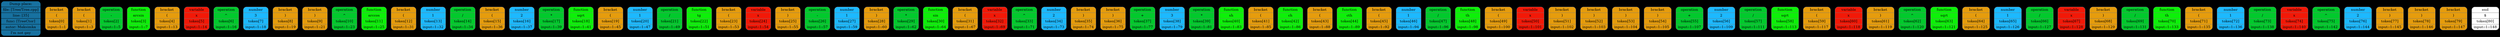 digraph G{
rankdir=TB
graph [bgcolor="#000000"];
size = "100 5"
place[shape=Mrecord, style=filled, fillcolor="#1771a0", pos="0,1!",label = " { Dump place: | file: [Tree/Tree.cpp] | line: [35] | func: [TreeCtor] | autor: Maksimka | I'm not gay } "color = "#000000"];
token0[shape=Mrecord, style=filled, fillcolor="#e69c0c",label = " { bracket | ( |  token[0] |  input::1::1 } ", color = "#777777"];
token1[shape=Mrecord, style=filled, fillcolor="#e69c0c",label = " { bracket | ( |  token[1] |  input::1::3 } ", color = "#777777"];
token2[shape=Mrecord, style=filled, fillcolor="#00ca2c",label = " { operation | - |  token[2] |  input::1::5 } ", color = "#777777"];
token3[shape=Mrecord, style=filled, fillcolor="#0cf108",label = " { function | arcsin |  token[3] |  input::1::7 } ", color = "#777777"];
token4[shape=Mrecord, style=filled, fillcolor="#e69c0c",label = " { bracket | ( |  token[4] |  input::1::13 } ", color = "#777777"];
token5[shape=Mrecord, style=filled, fillcolor="#f31807",label = " { variable | x |  token[5] |  input::1::14 } ", color = "#777777"];
token6[shape=Mrecord, style=filled, fillcolor="#00ca2c",label = " { operation | ^ |  token[6] |  input::1::16 } ", color = "#777777"];
token7[shape=Mrecord, style=filled, fillcolor="#1cb9ff",label = " { number | 3 |  token[7] |  input::1::18 } ", color = "#777777"];
token8[shape=Mrecord, style=filled, fillcolor="#e69c0c",label = " { bracket | ) |  token[8] |  input::1::19 } ", color = "#777777"];
token9[shape=Mrecord, style=filled, fillcolor="#e69c0c",label = " { bracket | ) |  token[9] |  input::1::21 } ", color = "#777777"];
token10[shape=Mrecord, style=filled, fillcolor="#00ca2c",label = " { operation | ^ |  token[10] |  input::1::23 } ", color = "#777777"];
token11[shape=Mrecord, style=filled, fillcolor="#0cf108",label = " { function | arccos |  token[11] |  input::1::25 } ", color = "#777777"];
token12[shape=Mrecord, style=filled, fillcolor="#e69c0c",label = " { bracket | ( |  token[12] |  input::1::31 } ", color = "#777777"];
token13[shape=Mrecord, style=filled, fillcolor="#1cb9ff",label = " { number | 1 |  token[13] |  input::1::32 } ", color = "#777777"];
token14[shape=Mrecord, style=filled, fillcolor="#00ca2c",label = " { operation | / |  token[14] |  input::1::34 } ", color = "#777777"];
token15[shape=Mrecord, style=filled, fillcolor="#e69c0c",label = " { bracket | ( |  token[15] |  input::1::36 } ", color = "#777777"];
token16[shape=Mrecord, style=filled, fillcolor="#1cb9ff",label = " { number | 2 |  token[16] |  input::1::37 } ", color = "#777777"];
token17[shape=Mrecord, style=filled, fillcolor="#00ca2c",label = " { operation | * |  token[17] |  input::1::39 } ", color = "#777777"];
token18[shape=Mrecord, style=filled, fillcolor="#0cf108",label = " { function | sqrt |  token[18] |  input::1::41 } ", color = "#777777"];
token19[shape=Mrecord, style=filled, fillcolor="#e69c0c",label = " { bracket | ( |  token[19] |  input::1::45 } ", color = "#777777"];
token20[shape=Mrecord, style=filled, fillcolor="#1cb9ff",label = " { number | 1 |  token[20] |  input::1::47 } ", color = "#777777"];
token21[shape=Mrecord, style=filled, fillcolor="#00ca2c",label = " { operation | / |  token[21] |  input::1::49 } ", color = "#777777"];
token22[shape=Mrecord, style=filled, fillcolor="#0cf108",label = " { function | tg |  token[22] |  input::1::51 } ", color = "#777777"];
token23[shape=Mrecord, style=filled, fillcolor="#e69c0c",label = " { bracket | ( |  token[23] |  input::1::53 } ", color = "#777777"];
token24[shape=Mrecord, style=filled, fillcolor="#f31807",label = " { variable | x |  token[24] |  input::1::54 } ", color = "#777777"];
token25[shape=Mrecord, style=filled, fillcolor="#e69c0c",label = " { bracket | ) |  token[25] |  input::1::55 } ", color = "#777777"];
token26[shape=Mrecord, style=filled, fillcolor="#00ca2c",label = " { operation | - |  token[26] |  input::1::57 } ", color = "#777777"];
token27[shape=Mrecord, style=filled, fillcolor="#1cb9ff",label = " { number | 1 |  token[27] |  input::1::59 } ", color = "#777777"];
token28[shape=Mrecord, style=filled, fillcolor="#e69c0c",label = " { bracket | ) |  token[28] |  input::1::60 } ", color = "#777777"];
token29[shape=Mrecord, style=filled, fillcolor="#00ca2c",label = " { operation | * |  token[29] |  input::1::62 } ", color = "#777777"];
token30[shape=Mrecord, style=filled, fillcolor="#0cf108",label = " { function | sin |  token[30] |  input::1::64 } ", color = "#777777"];
token31[shape=Mrecord, style=filled, fillcolor="#e69c0c",label = " { bracket | ( |  token[31] |  input::1::67 } ", color = "#777777"];
token32[shape=Mrecord, style=filled, fillcolor="#f31807",label = " { variable | x |  token[32] |  input::1::69 } ", color = "#777777"];
token33[shape=Mrecord, style=filled, fillcolor="#00ca2c",label = " { operation | ^ |  token[33] |  input::1::71 } ", color = "#777777"];
token34[shape=Mrecord, style=filled, fillcolor="#1cb9ff",label = " { number | 2 |  token[34] |  input::1::73 } ", color = "#777777"];
token35[shape=Mrecord, style=filled, fillcolor="#e69c0c",label = " { bracket | ) |  token[35] |  input::1::74 } ", color = "#777777"];
token36[shape=Mrecord, style=filled, fillcolor="#e69c0c",label = " { bracket | ) |  token[36] |  input::1::75 } ", color = "#777777"];
token37[shape=Mrecord, style=filled, fillcolor="#00ca2c",label = " { operation | + |  token[37] |  input::1::77 } ", color = "#777777"];
token38[shape=Mrecord, style=filled, fillcolor="#1cb9ff",label = " { number | 3 |  token[38] |  input::1::79 } ", color = "#777777"];
token39[shape=Mrecord, style=filled, fillcolor="#00ca2c",label = " { operation | * |  token[39] |  input::1::81 } ", color = "#777777"];
token40[shape=Mrecord, style=filled, fillcolor="#0cf108",label = " { function | sh |  token[40] |  input::1::83 } ", color = "#777777"];
token41[shape=Mrecord, style=filled, fillcolor="#e69c0c",label = " { bracket | ( |  token[41] |  input::1::85 } ", color = "#777777"];
token42[shape=Mrecord, style=filled, fillcolor="#0cf108",label = " { function | ch |  token[42] |  input::1::86 } ", color = "#777777"];
token43[shape=Mrecord, style=filled, fillcolor="#e69c0c",label = " { bracket | ( |  token[43] |  input::1::88 } ", color = "#777777"];
token44[shape=Mrecord, style=filled, fillcolor="#0cf108",label = " { function | cth |  token[44] |  input::1::89 } ", color = "#777777"];
token45[shape=Mrecord, style=filled, fillcolor="#e69c0c",label = " { bracket | ( |  token[45] |  input::1::92 } ", color = "#777777"];
token46[shape=Mrecord, style=filled, fillcolor="#1cb9ff",label = " { number | 1 |  token[46] |  input::1::94 } ", color = "#777777"];
token47[shape=Mrecord, style=filled, fillcolor="#00ca2c",label = " { operation | / |  token[47] |  input::1::96 } ", color = "#777777"];
token48[shape=Mrecord, style=filled, fillcolor="#0cf108",label = " { function | th |  token[48] |  input::1::98 } ", color = "#777777"];
token49[shape=Mrecord, style=filled, fillcolor="#e69c0c",label = " { bracket | ( |  token[49] |  input::1::100 } ", color = "#777777"];
token50[shape=Mrecord, style=filled, fillcolor="#f31807",label = " { variable | x |  token[50] |  input::1::101 } ", color = "#777777"];
token51[shape=Mrecord, style=filled, fillcolor="#e69c0c",label = " { bracket | ) |  token[51] |  input::1::102 } ", color = "#777777"];
token52[shape=Mrecord, style=filled, fillcolor="#e69c0c",label = " { bracket | ) |  token[52] |  input::1::103 } ", color = "#777777"];
token53[shape=Mrecord, style=filled, fillcolor="#e69c0c",label = " { bracket | ) |  token[53] |  input::1::104 } ", color = "#777777"];
token54[shape=Mrecord, style=filled, fillcolor="#e69c0c",label = " { bracket | ) |  token[54] |  input::1::105 } ", color = "#777777"];
token55[shape=Mrecord, style=filled, fillcolor="#00ca2c",label = " { operation | + |  token[55] |  input::1::107 } ", color = "#777777"];
token56[shape=Mrecord, style=filled, fillcolor="#1cb9ff",label = " { number | 2 |  token[56] |  input::1::109 } ", color = "#777777"];
token57[shape=Mrecord, style=filled, fillcolor="#00ca2c",label = " { operation | / |  token[57] |  input::1::111 } ", color = "#777777"];
token58[shape=Mrecord, style=filled, fillcolor="#0cf108",label = " { function | sqrt |  token[58] |  input::1::113 } ", color = "#777777"];
token59[shape=Mrecord, style=filled, fillcolor="#e69c0c",label = " { bracket | ( |  token[59] |  input::1::117 } ", color = "#777777"];
token60[shape=Mrecord, style=filled, fillcolor="#f31807",label = " { variable | x |  token[60] |  input::1::118 } ", color = "#777777"];
token61[shape=Mrecord, style=filled, fillcolor="#e69c0c",label = " { bracket | ) |  token[61] |  input::1::119 } ", color = "#777777"];
token62[shape=Mrecord, style=filled, fillcolor="#00ca2c",label = " { operation | ^ |  token[62] |  input::1::120 } ", color = "#777777"];
token63[shape=Mrecord, style=filled, fillcolor="#0cf108",label = " { function | sqrt |  token[63] |  input::1::121 } ", color = "#777777"];
token64[shape=Mrecord, style=filled, fillcolor="#e69c0c",label = " { bracket | ( |  token[64] |  input::1::125 } ", color = "#777777"];
token65[shape=Mrecord, style=filled, fillcolor="#1cb9ff",label = " { number | 1 |  token[65] |  input::1::126 } ", color = "#777777"];
token66[shape=Mrecord, style=filled, fillcolor="#00ca2c",label = " { operation | / |  token[66] |  input::1::127 } ", color = "#777777"];
token67[shape=Mrecord, style=filled, fillcolor="#f31807",label = " { variable | x |  token[67] |  input::1::128 } ", color = "#777777"];
token68[shape=Mrecord, style=filled, fillcolor="#e69c0c",label = " { bracket | ) |  token[68] |  input::1::129 } ", color = "#777777"];
token69[shape=Mrecord, style=filled, fillcolor="#00ca2c",label = " { operation | / |  token[69] |  input::1::131 } ", color = "#777777"];
token70[shape=Mrecord, style=filled, fillcolor="#0cf108",label = " { function | th |  token[70] |  input::1::133 } ", color = "#777777"];
token71[shape=Mrecord, style=filled, fillcolor="#e69c0c",label = " { bracket | ( |  token[71] |  input::1::135 } ", color = "#777777"];
token72[shape=Mrecord, style=filled, fillcolor="#1cb9ff",label = " { number | 1 |  token[72] |  input::1::136 } ", color = "#777777"];
token73[shape=Mrecord, style=filled, fillcolor="#00ca2c",label = " { operation | / |  token[73] |  input::1::138 } ", color = "#777777"];
token74[shape=Mrecord, style=filled, fillcolor="#f31807",label = " { variable | x |  token[74] |  input::1::140 } ", color = "#777777"];
token75[shape=Mrecord, style=filled, fillcolor="#00ca2c",label = " { operation | ^ |  token[75] |  input::1::142 } ", color = "#777777"];
token76[shape=Mrecord, style=filled, fillcolor="#1cb9ff",label = " { number | 2 |  token[76] |  input::1::144 } ", color = "#777777"];
token77[shape=Mrecord, style=filled, fillcolor="#e69c0c",label = " { bracket | ) |  token[77] |  input::1::145 } ", color = "#777777"];
token78[shape=Mrecord, style=filled, fillcolor="#e69c0c",label = " { bracket | ) |  token[78] |  input::1::146 } ", color = "#777777"];
token79[shape=Mrecord, style=filled, fillcolor="#e69c0c",label = " { bracket | ) |  token[79] |  input::1::147 } ", color = "#777777"];
token80[shape=Mrecord, style=filled, fillcolor="#ffffff",label = " { end | $ |  token[80] |  input::1::148 } ", color = "#777777"];
}
